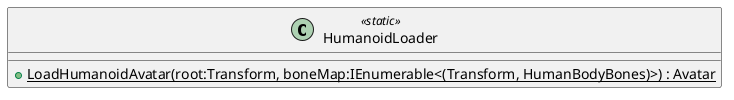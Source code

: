 @startuml
class HumanoidLoader <<static>> {
    + {static} LoadHumanoidAvatar(root:Transform, boneMap:IEnumerable<(Transform, HumanBodyBones)>) : Avatar
}
@enduml
